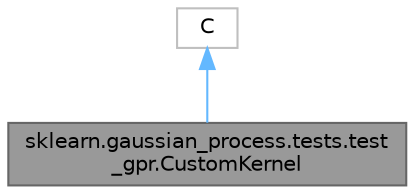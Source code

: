 digraph "sklearn.gaussian_process.tests.test_gpr.CustomKernel"
{
 // LATEX_PDF_SIZE
  bgcolor="transparent";
  edge [fontname=Helvetica,fontsize=10,labelfontname=Helvetica,labelfontsize=10];
  node [fontname=Helvetica,fontsize=10,shape=box,height=0.2,width=0.4];
  Node1 [id="Node000001",label="sklearn.gaussian_process.tests.test\l_gpr.CustomKernel",height=0.2,width=0.4,color="gray40", fillcolor="grey60", style="filled", fontcolor="black",tooltip=" "];
  Node2 -> Node1 [id="edge1_Node000001_Node000002",dir="back",color="steelblue1",style="solid",tooltip=" "];
  Node2 [id="Node000002",label="C",height=0.2,width=0.4,color="grey75", fillcolor="white", style="filled",URL="$d9/d56/classC.html",tooltip=" "];
}
